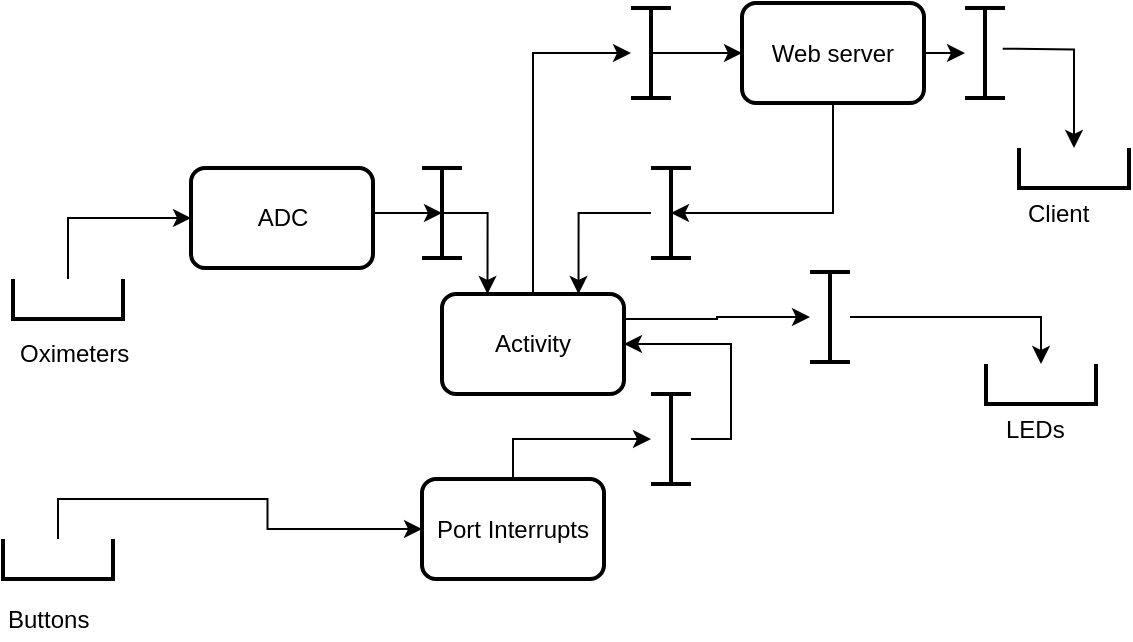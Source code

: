 <mxfile version="10.6.5" type="device"><diagram id="gTT2n5ADf5kg8LFW-PLz" name="Page-1"><mxGraphModel dx="700" dy="387" grid="1" gridSize="10" guides="1" tooltips="1" connect="1" arrows="1" fold="1" page="1" pageScale="1" pageWidth="850" pageHeight="1100" math="0" shadow="0"><root><mxCell id="0"/><mxCell id="1" parent="0"/><mxCell id="j6cFWf5ffpkKU810PRrh-45" style="edgeStyle=orthogonalEdgeStyle;rounded=0;orthogonalLoop=1;jettySize=auto;html=1;exitX=1;exitY=0.5;exitDx=0;exitDy=0;exitPerimeter=0;entryX=0;entryY=0.5;entryDx=0;entryDy=0;" edge="1" parent="1" source="j6cFWf5ffpkKU810PRrh-1" target="j6cFWf5ffpkKU810PRrh-19"><mxGeometry relative="1" as="geometry"/></mxCell><mxCell id="j6cFWf5ffpkKU810PRrh-1" value="" style="strokeWidth=2;html=1;shape=mxgraph.flowchart.annotation_1;align=left;pointerEvents=1;rotation=-90;" vertex="1" parent="1"><mxGeometry x="103" y="238" width="20" height="55" as="geometry"/></mxCell><mxCell id="j6cFWf5ffpkKU810PRrh-31" style="edgeStyle=orthogonalEdgeStyle;rounded=0;orthogonalLoop=1;jettySize=auto;html=1;exitX=1;exitY=0.5;exitDx=0;exitDy=0;exitPerimeter=0;entryX=0;entryY=0.5;entryDx=0;entryDy=0;" edge="1" parent="1" source="j6cFWf5ffpkKU810PRrh-2" target="j6cFWf5ffpkKU810PRrh-17"><mxGeometry relative="1" as="geometry"/></mxCell><mxCell id="j6cFWf5ffpkKU810PRrh-2" value="" style="strokeWidth=2;html=1;shape=mxgraph.flowchart.annotation_1;align=left;pointerEvents=1;rotation=-90;" vertex="1" parent="1"><mxGeometry x="98" y="368" width="20" height="55" as="geometry"/></mxCell><mxCell id="j6cFWf5ffpkKU810PRrh-52" style="edgeStyle=orthogonalEdgeStyle;rounded=0;orthogonalLoop=1;jettySize=auto;html=1;exitX=0.5;exitY=0;exitDx=0;exitDy=0;entryX=1;entryY=0.5;entryDx=0;entryDy=0;entryPerimeter=0;" edge="1" parent="1" source="j6cFWf5ffpkKU810PRrh-17" target="j6cFWf5ffpkKU810PRrh-40"><mxGeometry relative="1" as="geometry"/></mxCell><mxCell id="j6cFWf5ffpkKU810PRrh-17" value="&lt;font style=&quot;font-size: 12px&quot;&gt;Port Interrupts&lt;/font&gt;" style="rounded=1;whiteSpace=wrap;html=1;absoluteArcSize=1;arcSize=14;strokeWidth=2;" vertex="1" parent="1"><mxGeometry x="290" y="355.5" width="91" height="50" as="geometry"/></mxCell><mxCell id="j6cFWf5ffpkKU810PRrh-46" style="edgeStyle=orthogonalEdgeStyle;rounded=0;orthogonalLoop=1;jettySize=auto;html=1;exitX=1;exitY=0.5;exitDx=0;exitDy=0;entryX=0;entryY=0.5;entryDx=0;entryDy=0;entryPerimeter=0;" edge="1" parent="1" source="j6cFWf5ffpkKU810PRrh-19" target="j6cFWf5ffpkKU810PRrh-12"><mxGeometry relative="1" as="geometry"><Array as="points"><mxPoint x="266" y="222"/></Array></mxGeometry></mxCell><mxCell id="j6cFWf5ffpkKU810PRrh-19" value="&lt;font style=&quot;font-size: 12px&quot;&gt;ADC&lt;/font&gt;" style="rounded=1;whiteSpace=wrap;html=1;absoluteArcSize=1;arcSize=14;strokeWidth=2;" vertex="1" parent="1"><mxGeometry x="174.5" y="200" width="91" height="50" as="geometry"/></mxCell><mxCell id="j6cFWf5ffpkKU810PRrh-80" style="edgeStyle=orthogonalEdgeStyle;rounded=0;orthogonalLoop=1;jettySize=auto;html=1;exitX=1;exitY=0.5;exitDx=0;exitDy=0;entryX=1;entryY=0.5;entryDx=0;entryDy=0;entryPerimeter=0;" edge="1" parent="1" source="j6cFWf5ffpkKU810PRrh-20" target="j6cFWf5ffpkKU810PRrh-78"><mxGeometry relative="1" as="geometry"/></mxCell><mxCell id="j6cFWf5ffpkKU810PRrh-89" style="edgeStyle=orthogonalEdgeStyle;rounded=0;orthogonalLoop=1;jettySize=auto;html=1;exitX=0.5;exitY=1;exitDx=0;exitDy=0;entryX=0;entryY=0.5;entryDx=0;entryDy=0;entryPerimeter=0;" edge="1" parent="1" source="j6cFWf5ffpkKU810PRrh-20" target="j6cFWf5ffpkKU810PRrh-88"><mxGeometry relative="1" as="geometry"/></mxCell><mxCell id="j6cFWf5ffpkKU810PRrh-20" value="&lt;font style=&quot;font-size: 12px&quot;&gt;Web server&lt;/font&gt;" style="rounded=1;whiteSpace=wrap;html=1;absoluteArcSize=1;arcSize=14;strokeWidth=2;" vertex="1" parent="1"><mxGeometry x="450" y="117.5" width="91" height="50" as="geometry"/></mxCell><mxCell id="j6cFWf5ffpkKU810PRrh-23" value="Oximeters" style="text;html=1;resizable=0;points=[];autosize=1;align=left;verticalAlign=top;spacingTop=-4;" vertex="1" parent="1"><mxGeometry x="87" y="283" width="70" height="20" as="geometry"/></mxCell><mxCell id="j6cFWf5ffpkKU810PRrh-24" value="Buttons" style="text;html=1;resizable=0;points=[];autosize=1;align=left;verticalAlign=top;spacingTop=-4;" vertex="1" parent="1"><mxGeometry x="81" y="416" width="60" height="20" as="geometry"/></mxCell><mxCell id="j6cFWf5ffpkKU810PRrh-25" value="" style="strokeWidth=2;html=1;shape=mxgraph.flowchart.annotation_1;align=left;pointerEvents=1;rotation=-90;" vertex="1" parent="1"><mxGeometry x="589.5" y="280.5" width="20" height="55" as="geometry"/></mxCell><mxCell id="j6cFWf5ffpkKU810PRrh-26" value="LEDs&lt;br&gt;&lt;br&gt;" style="text;html=1;resizable=0;points=[];autosize=1;align=left;verticalAlign=top;spacingTop=-4;" vertex="1" parent="1"><mxGeometry x="579.5" y="320.5" width="40" height="30" as="geometry"/></mxCell><mxCell id="j6cFWf5ffpkKU810PRrh-27" value="" style="strokeWidth=2;html=1;shape=mxgraph.flowchart.annotation_1;align=left;pointerEvents=1;rotation=-90;" vertex="1" parent="1"><mxGeometry x="606" y="172.5" width="20" height="55" as="geometry"/></mxCell><mxCell id="j6cFWf5ffpkKU810PRrh-28" value="Client" style="text;html=1;resizable=0;points=[];autosize=1;align=left;verticalAlign=top;spacingTop=-4;" vertex="1" parent="1"><mxGeometry x="591" y="212.5" width="50" height="20" as="geometry"/></mxCell><mxCell id="j6cFWf5ffpkKU810PRrh-67" style="edgeStyle=orthogonalEdgeStyle;rounded=0;orthogonalLoop=1;jettySize=auto;html=1;exitX=0.5;exitY=0;exitDx=0;exitDy=0;entryX=1;entryY=0.5;entryDx=0;entryDy=0;entryPerimeter=0;" edge="1" parent="1" source="j6cFWf5ffpkKU810PRrh-30" target="j6cFWf5ffpkKU810PRrh-59"><mxGeometry relative="1" as="geometry"/></mxCell><mxCell id="j6cFWf5ffpkKU810PRrh-83" style="edgeStyle=orthogonalEdgeStyle;rounded=0;orthogonalLoop=1;jettySize=auto;html=1;exitX=1;exitY=0.25;exitDx=0;exitDy=0;entryX=1;entryY=0.5;entryDx=0;entryDy=0;entryPerimeter=0;" edge="1" parent="1" source="j6cFWf5ffpkKU810PRrh-30" target="j6cFWf5ffpkKU810PRrh-36"><mxGeometry relative="1" as="geometry"/></mxCell><mxCell id="j6cFWf5ffpkKU810PRrh-30" value="&lt;font style=&quot;font-size: 12px&quot;&gt;Activity&lt;/font&gt;" style="rounded=1;whiteSpace=wrap;html=1;absoluteArcSize=1;arcSize=14;strokeWidth=2;" vertex="1" parent="1"><mxGeometry x="300" y="263" width="91" height="50" as="geometry"/></mxCell><mxCell id="j6cFWf5ffpkKU810PRrh-32" value="" style="group" vertex="1" connectable="0" parent="1"><mxGeometry x="290" y="200" width="20" height="45" as="geometry"/></mxCell><mxCell id="j6cFWf5ffpkKU810PRrh-13" value="" style="group" vertex="1" connectable="0" parent="j6cFWf5ffpkKU810PRrh-32"><mxGeometry width="20" height="45" as="geometry"/></mxCell><mxCell id="j6cFWf5ffpkKU810PRrh-11" value="" style="strokeWidth=2;html=1;shape=mxgraph.flowchart.annotation_1;align=left;pointerEvents=1" vertex="1" parent="j6cFWf5ffpkKU810PRrh-13"><mxGeometry x="10" width="10" height="45" as="geometry"/></mxCell><mxCell id="j6cFWf5ffpkKU810PRrh-12" value="" style="strokeWidth=2;html=1;shape=mxgraph.flowchart.annotation_1;align=left;pointerEvents=1;rotation=180;" vertex="1" parent="j6cFWf5ffpkKU810PRrh-13"><mxGeometry width="10" height="45" as="geometry"/></mxCell><mxCell id="j6cFWf5ffpkKU810PRrh-33" value="" style="group" vertex="1" connectable="0" parent="1"><mxGeometry x="484" y="252" width="20" height="45" as="geometry"/></mxCell><mxCell id="j6cFWf5ffpkKU810PRrh-34" value="" style="group" vertex="1" connectable="0" parent="j6cFWf5ffpkKU810PRrh-33"><mxGeometry width="20" height="45" as="geometry"/></mxCell><mxCell id="j6cFWf5ffpkKU810PRrh-35" value="" style="strokeWidth=2;html=1;shape=mxgraph.flowchart.annotation_1;align=left;pointerEvents=1" vertex="1" parent="j6cFWf5ffpkKU810PRrh-34"><mxGeometry x="10" width="10" height="45" as="geometry"/></mxCell><mxCell id="j6cFWf5ffpkKU810PRrh-36" value="" style="strokeWidth=2;html=1;shape=mxgraph.flowchart.annotation_1;align=left;pointerEvents=1;rotation=180;" vertex="1" parent="j6cFWf5ffpkKU810PRrh-34"><mxGeometry width="10" height="45" as="geometry"/></mxCell><mxCell id="j6cFWf5ffpkKU810PRrh-37" value="" style="group" vertex="1" connectable="0" parent="1"><mxGeometry x="404.5" y="313" width="20" height="45" as="geometry"/></mxCell><mxCell id="j6cFWf5ffpkKU810PRrh-38" value="" style="group" vertex="1" connectable="0" parent="j6cFWf5ffpkKU810PRrh-37"><mxGeometry width="20" height="45" as="geometry"/></mxCell><mxCell id="j6cFWf5ffpkKU810PRrh-39" value="" style="strokeWidth=2;html=1;shape=mxgraph.flowchart.annotation_1;align=left;pointerEvents=1" vertex="1" parent="j6cFWf5ffpkKU810PRrh-38"><mxGeometry x="10" width="10" height="45" as="geometry"/></mxCell><mxCell id="j6cFWf5ffpkKU810PRrh-40" value="" style="strokeWidth=2;html=1;shape=mxgraph.flowchart.annotation_1;align=left;pointerEvents=1;rotation=180;" vertex="1" parent="j6cFWf5ffpkKU810PRrh-38"><mxGeometry width="10" height="45" as="geometry"/></mxCell><mxCell id="j6cFWf5ffpkKU810PRrh-48" style="edgeStyle=orthogonalEdgeStyle;rounded=0;orthogonalLoop=1;jettySize=auto;html=1;exitX=0;exitY=0.5;exitDx=0;exitDy=0;exitPerimeter=0;entryX=0.25;entryY=0;entryDx=0;entryDy=0;" edge="1" parent="1" source="j6cFWf5ffpkKU810PRrh-12" target="j6cFWf5ffpkKU810PRrh-30"><mxGeometry relative="1" as="geometry"/></mxCell><mxCell id="j6cFWf5ffpkKU810PRrh-53" style="edgeStyle=orthogonalEdgeStyle;rounded=0;orthogonalLoop=1;jettySize=auto;html=1;exitX=1;exitY=0.5;exitDx=0;exitDy=0;exitPerimeter=0;entryX=1;entryY=0.5;entryDx=0;entryDy=0;" edge="1" parent="1" source="j6cFWf5ffpkKU810PRrh-39" target="j6cFWf5ffpkKU810PRrh-30"><mxGeometry relative="1" as="geometry"/></mxCell><mxCell id="j6cFWf5ffpkKU810PRrh-55" style="edgeStyle=orthogonalEdgeStyle;rounded=0;orthogonalLoop=1;jettySize=auto;html=1;exitX=1;exitY=0.5;exitDx=0;exitDy=0;exitPerimeter=0;entryX=1;entryY=0.5;entryDx=0;entryDy=0;entryPerimeter=0;" edge="1" parent="1" source="j6cFWf5ffpkKU810PRrh-35" target="j6cFWf5ffpkKU810PRrh-25"><mxGeometry relative="1" as="geometry"><Array as="points"><mxPoint x="600" y="274.5"/></Array></mxGeometry></mxCell><mxCell id="j6cFWf5ffpkKU810PRrh-61" value="" style="group" vertex="1" connectable="0" parent="1"><mxGeometry x="394.5" y="120" width="20" height="45" as="geometry"/></mxCell><mxCell id="j6cFWf5ffpkKU810PRrh-56" value="" style="group" vertex="1" connectable="0" parent="j6cFWf5ffpkKU810PRrh-61"><mxGeometry width="20" height="45" as="geometry"/></mxCell><mxCell id="j6cFWf5ffpkKU810PRrh-57" value="" style="group" vertex="1" connectable="0" parent="j6cFWf5ffpkKU810PRrh-56"><mxGeometry width="20" height="45" as="geometry"/></mxCell><mxCell id="j6cFWf5ffpkKU810PRrh-58" value="" style="strokeWidth=2;html=1;shape=mxgraph.flowchart.annotation_1;align=left;pointerEvents=1" vertex="1" parent="j6cFWf5ffpkKU810PRrh-57"><mxGeometry x="10" width="10" height="45" as="geometry"/></mxCell><mxCell id="j6cFWf5ffpkKU810PRrh-59" value="" style="strokeWidth=2;html=1;shape=mxgraph.flowchart.annotation_1;align=left;pointerEvents=1;rotation=180;" vertex="1" parent="j6cFWf5ffpkKU810PRrh-57"><mxGeometry width="10" height="45" as="geometry"/></mxCell><mxCell id="j6cFWf5ffpkKU810PRrh-68" style="edgeStyle=orthogonalEdgeStyle;rounded=0;orthogonalLoop=1;jettySize=auto;html=1;exitX=0;exitY=0.5;exitDx=0;exitDy=0;exitPerimeter=0;entryX=0;entryY=0.5;entryDx=0;entryDy=0;" edge="1" parent="1" source="j6cFWf5ffpkKU810PRrh-59" target="j6cFWf5ffpkKU810PRrh-20"><mxGeometry relative="1" as="geometry"/></mxCell><mxCell id="j6cFWf5ffpkKU810PRrh-70" style="edgeStyle=orthogonalEdgeStyle;rounded=0;orthogonalLoop=1;jettySize=auto;html=1;exitX=0;exitY=0.5;exitDx=0;exitDy=0;exitPerimeter=0;" edge="1" parent="1" target="j6cFWf5ffpkKU810PRrh-27"><mxGeometry relative="1" as="geometry"><mxPoint x="580.345" y="140.328" as="sourcePoint"/></mxGeometry></mxCell><mxCell id="j6cFWf5ffpkKU810PRrh-74" value="" style="group" vertex="1" connectable="0" parent="1"><mxGeometry x="561.5" y="120" width="20" height="45" as="geometry"/></mxCell><mxCell id="j6cFWf5ffpkKU810PRrh-75" value="" style="group" vertex="1" connectable="0" parent="j6cFWf5ffpkKU810PRrh-74"><mxGeometry width="20" height="45" as="geometry"/></mxCell><mxCell id="j6cFWf5ffpkKU810PRrh-76" value="" style="group" vertex="1" connectable="0" parent="j6cFWf5ffpkKU810PRrh-75"><mxGeometry width="20" height="45" as="geometry"/></mxCell><mxCell id="j6cFWf5ffpkKU810PRrh-77" value="" style="strokeWidth=2;html=1;shape=mxgraph.flowchart.annotation_1;align=left;pointerEvents=1" vertex="1" parent="j6cFWf5ffpkKU810PRrh-76"><mxGeometry x="10" width="10" height="45" as="geometry"/></mxCell><mxCell id="j6cFWf5ffpkKU810PRrh-78" value="" style="strokeWidth=2;html=1;shape=mxgraph.flowchart.annotation_1;align=left;pointerEvents=1;rotation=180;" vertex="1" parent="j6cFWf5ffpkKU810PRrh-76"><mxGeometry width="10" height="45" as="geometry"/></mxCell><mxCell id="j6cFWf5ffpkKU810PRrh-84" value="" style="group" vertex="1" connectable="0" parent="1"><mxGeometry x="404.5" y="200" width="20" height="45" as="geometry"/></mxCell><mxCell id="j6cFWf5ffpkKU810PRrh-85" value="" style="group" vertex="1" connectable="0" parent="j6cFWf5ffpkKU810PRrh-84"><mxGeometry width="20" height="45" as="geometry"/></mxCell><mxCell id="j6cFWf5ffpkKU810PRrh-86" value="" style="group" vertex="1" connectable="0" parent="j6cFWf5ffpkKU810PRrh-85"><mxGeometry width="20" height="45" as="geometry"/></mxCell><mxCell id="j6cFWf5ffpkKU810PRrh-87" value="" style="strokeWidth=2;html=1;shape=mxgraph.flowchart.annotation_1;align=left;pointerEvents=1" vertex="1" parent="j6cFWf5ffpkKU810PRrh-86"><mxGeometry x="10" width="10" height="45" as="geometry"/></mxCell><mxCell id="j6cFWf5ffpkKU810PRrh-88" value="" style="strokeWidth=2;html=1;shape=mxgraph.flowchart.annotation_1;align=left;pointerEvents=1;rotation=180;" vertex="1" parent="j6cFWf5ffpkKU810PRrh-86"><mxGeometry width="10" height="45" as="geometry"/></mxCell><mxCell id="j6cFWf5ffpkKU810PRrh-90" style="edgeStyle=orthogonalEdgeStyle;rounded=0;orthogonalLoop=1;jettySize=auto;html=1;exitX=1;exitY=0.5;exitDx=0;exitDy=0;exitPerimeter=0;entryX=0.75;entryY=0;entryDx=0;entryDy=0;" edge="1" parent="1" source="j6cFWf5ffpkKU810PRrh-88" target="j6cFWf5ffpkKU810PRrh-30"><mxGeometry relative="1" as="geometry"/></mxCell></root></mxGraphModel></diagram></mxfile>